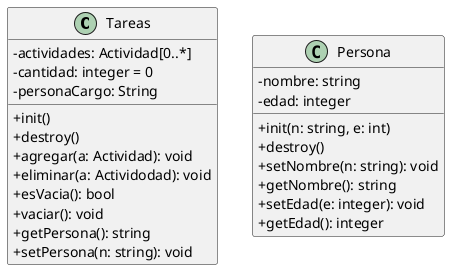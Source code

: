 @startuml
skinparam classAttributeIconSize 0

class Tareas {
    - actividades: Actividad[0..*]
    - cantidad: integer = 0
    - personaCargo: String

    + init()
    + destroy()
    + agregar(a: Actividad): void
    + eliminar(a: Actividodad): void
    + esVacia(): bool
    + vaciar(): void
    + getPersona(): string
    + setPersona(n: string): void
}

class Persona {
    - nombre: string
    - edad: integer

    + init(n: string, e: int)
    + destroy()
    + setNombre(n: string): void
    + getNombre(): string
    + setEdad(e: integer): void
    + getEdad(): integer
}

@enduml